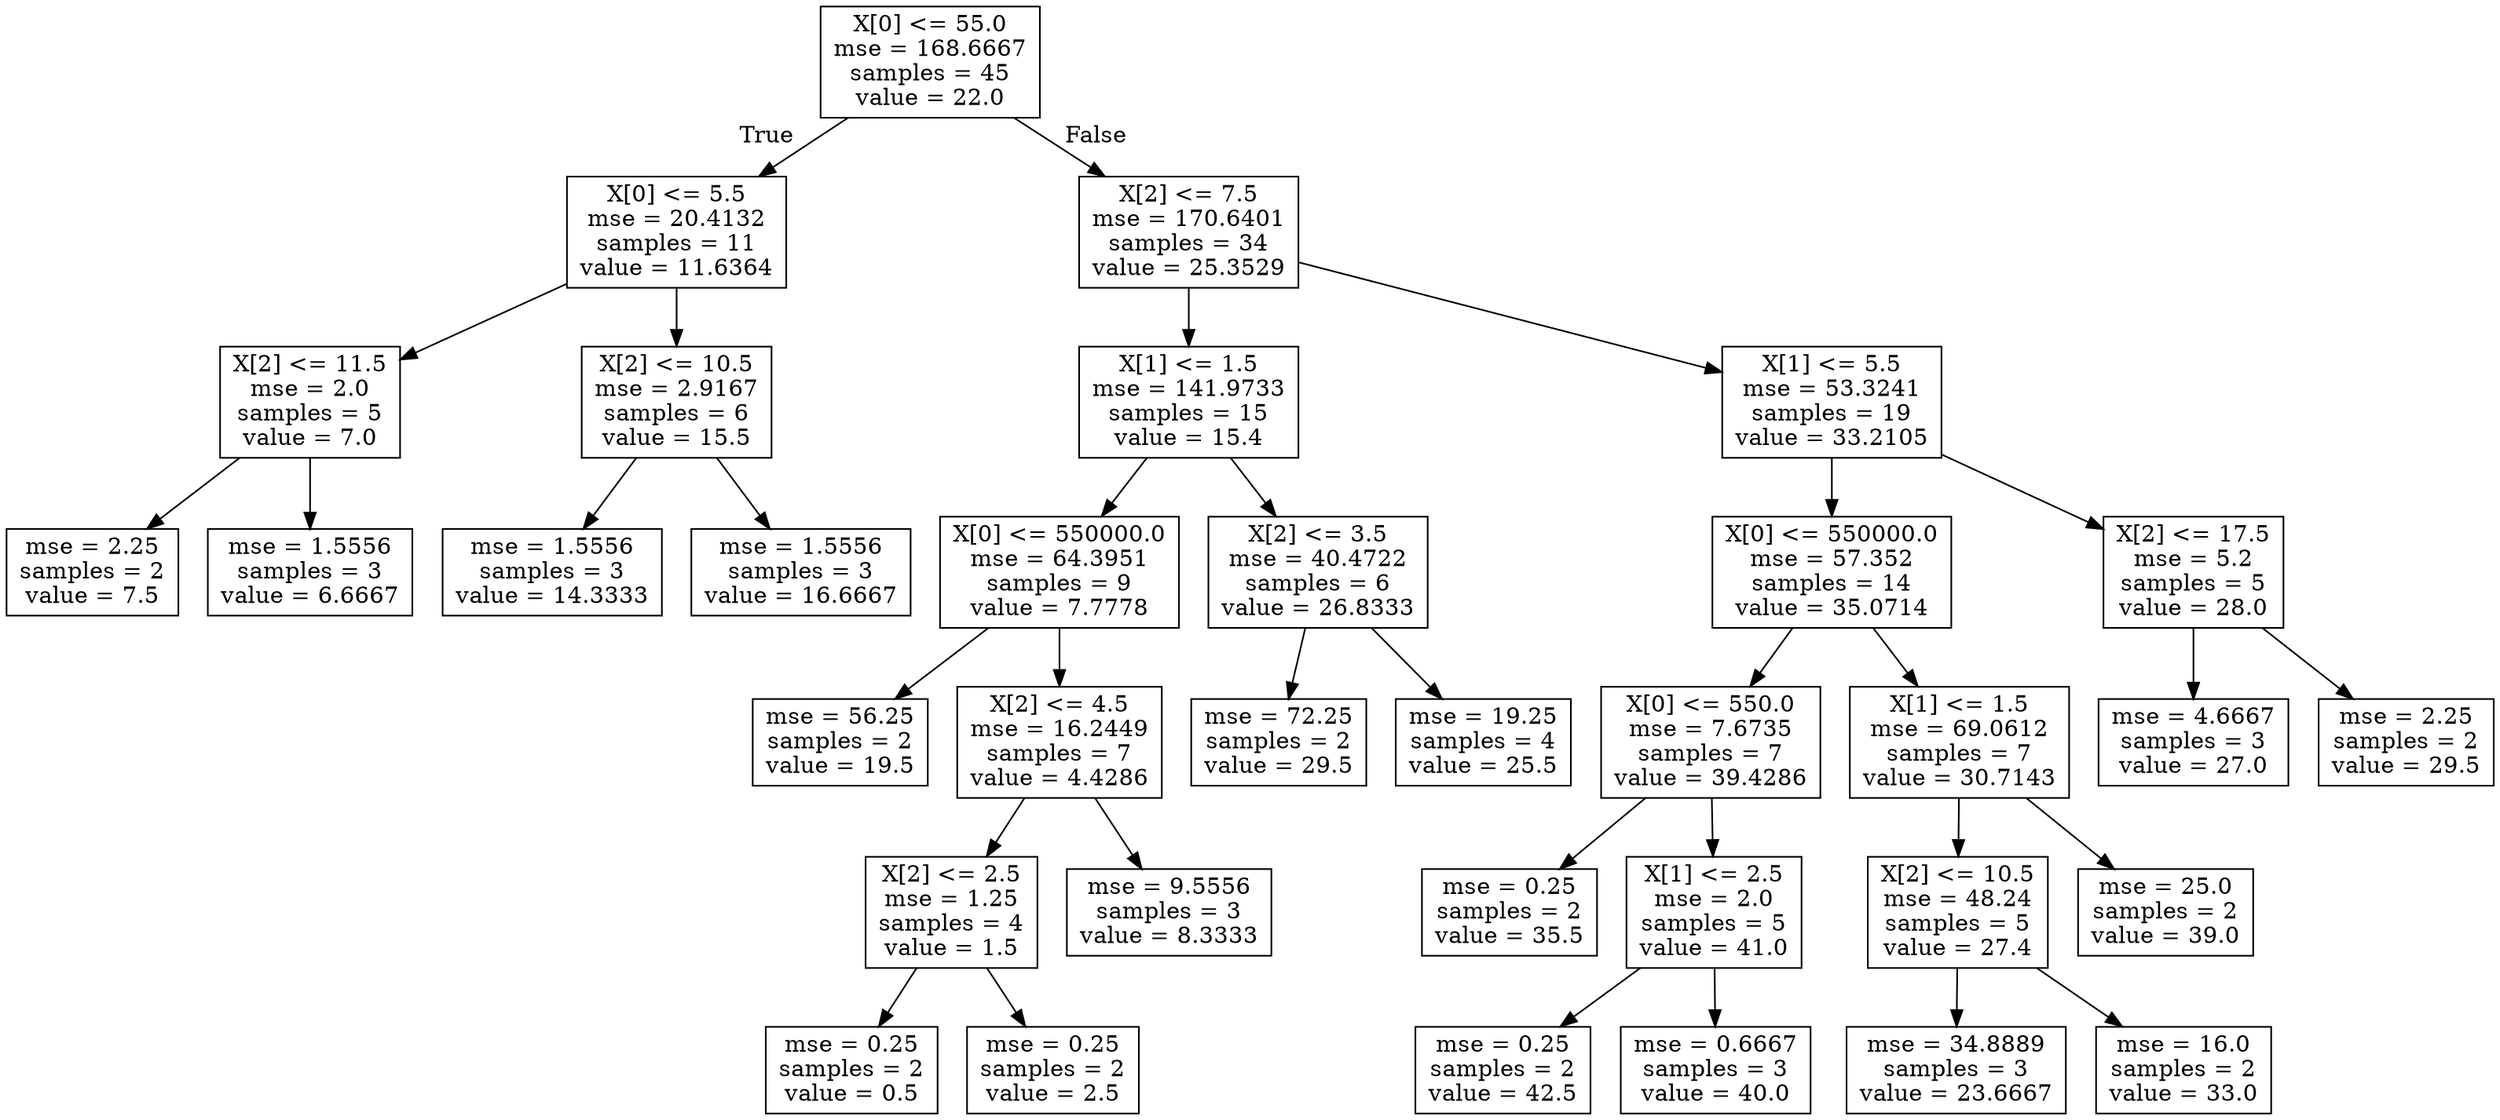 digraph Tree {
node [shape=box] ;
0 [label="X[0] <= 55.0\nmse = 168.6667\nsamples = 45\nvalue = 22.0"] ;
1 [label="X[0] <= 5.5\nmse = 20.4132\nsamples = 11\nvalue = 11.6364"] ;
0 -> 1 [labeldistance=2.5, labelangle=45, headlabel="True"] ;
2 [label="X[2] <= 11.5\nmse = 2.0\nsamples = 5\nvalue = 7.0"] ;
1 -> 2 ;
3 [label="mse = 2.25\nsamples = 2\nvalue = 7.5"] ;
2 -> 3 ;
4 [label="mse = 1.5556\nsamples = 3\nvalue = 6.6667"] ;
2 -> 4 ;
5 [label="X[2] <= 10.5\nmse = 2.9167\nsamples = 6\nvalue = 15.5"] ;
1 -> 5 ;
6 [label="mse = 1.5556\nsamples = 3\nvalue = 14.3333"] ;
5 -> 6 ;
7 [label="mse = 1.5556\nsamples = 3\nvalue = 16.6667"] ;
5 -> 7 ;
8 [label="X[2] <= 7.5\nmse = 170.6401\nsamples = 34\nvalue = 25.3529"] ;
0 -> 8 [labeldistance=2.5, labelangle=-45, headlabel="False"] ;
9 [label="X[1] <= 1.5\nmse = 141.9733\nsamples = 15\nvalue = 15.4"] ;
8 -> 9 ;
10 [label="X[0] <= 550000.0\nmse = 64.3951\nsamples = 9\nvalue = 7.7778"] ;
9 -> 10 ;
11 [label="mse = 56.25\nsamples = 2\nvalue = 19.5"] ;
10 -> 11 ;
12 [label="X[2] <= 4.5\nmse = 16.2449\nsamples = 7\nvalue = 4.4286"] ;
10 -> 12 ;
13 [label="X[2] <= 2.5\nmse = 1.25\nsamples = 4\nvalue = 1.5"] ;
12 -> 13 ;
14 [label="mse = 0.25\nsamples = 2\nvalue = 0.5"] ;
13 -> 14 ;
15 [label="mse = 0.25\nsamples = 2\nvalue = 2.5"] ;
13 -> 15 ;
16 [label="mse = 9.5556\nsamples = 3\nvalue = 8.3333"] ;
12 -> 16 ;
17 [label="X[2] <= 3.5\nmse = 40.4722\nsamples = 6\nvalue = 26.8333"] ;
9 -> 17 ;
18 [label="mse = 72.25\nsamples = 2\nvalue = 29.5"] ;
17 -> 18 ;
19 [label="mse = 19.25\nsamples = 4\nvalue = 25.5"] ;
17 -> 19 ;
20 [label="X[1] <= 5.5\nmse = 53.3241\nsamples = 19\nvalue = 33.2105"] ;
8 -> 20 ;
21 [label="X[0] <= 550000.0\nmse = 57.352\nsamples = 14\nvalue = 35.0714"] ;
20 -> 21 ;
22 [label="X[0] <= 550.0\nmse = 7.6735\nsamples = 7\nvalue = 39.4286"] ;
21 -> 22 ;
23 [label="mse = 0.25\nsamples = 2\nvalue = 35.5"] ;
22 -> 23 ;
24 [label="X[1] <= 2.5\nmse = 2.0\nsamples = 5\nvalue = 41.0"] ;
22 -> 24 ;
25 [label="mse = 0.25\nsamples = 2\nvalue = 42.5"] ;
24 -> 25 ;
26 [label="mse = 0.6667\nsamples = 3\nvalue = 40.0"] ;
24 -> 26 ;
27 [label="X[1] <= 1.5\nmse = 69.0612\nsamples = 7\nvalue = 30.7143"] ;
21 -> 27 ;
28 [label="X[2] <= 10.5\nmse = 48.24\nsamples = 5\nvalue = 27.4"] ;
27 -> 28 ;
29 [label="mse = 34.8889\nsamples = 3\nvalue = 23.6667"] ;
28 -> 29 ;
30 [label="mse = 16.0\nsamples = 2\nvalue = 33.0"] ;
28 -> 30 ;
31 [label="mse = 25.0\nsamples = 2\nvalue = 39.0"] ;
27 -> 31 ;
32 [label="X[2] <= 17.5\nmse = 5.2\nsamples = 5\nvalue = 28.0"] ;
20 -> 32 ;
33 [label="mse = 4.6667\nsamples = 3\nvalue = 27.0"] ;
32 -> 33 ;
34 [label="mse = 2.25\nsamples = 2\nvalue = 29.5"] ;
32 -> 34 ;
}